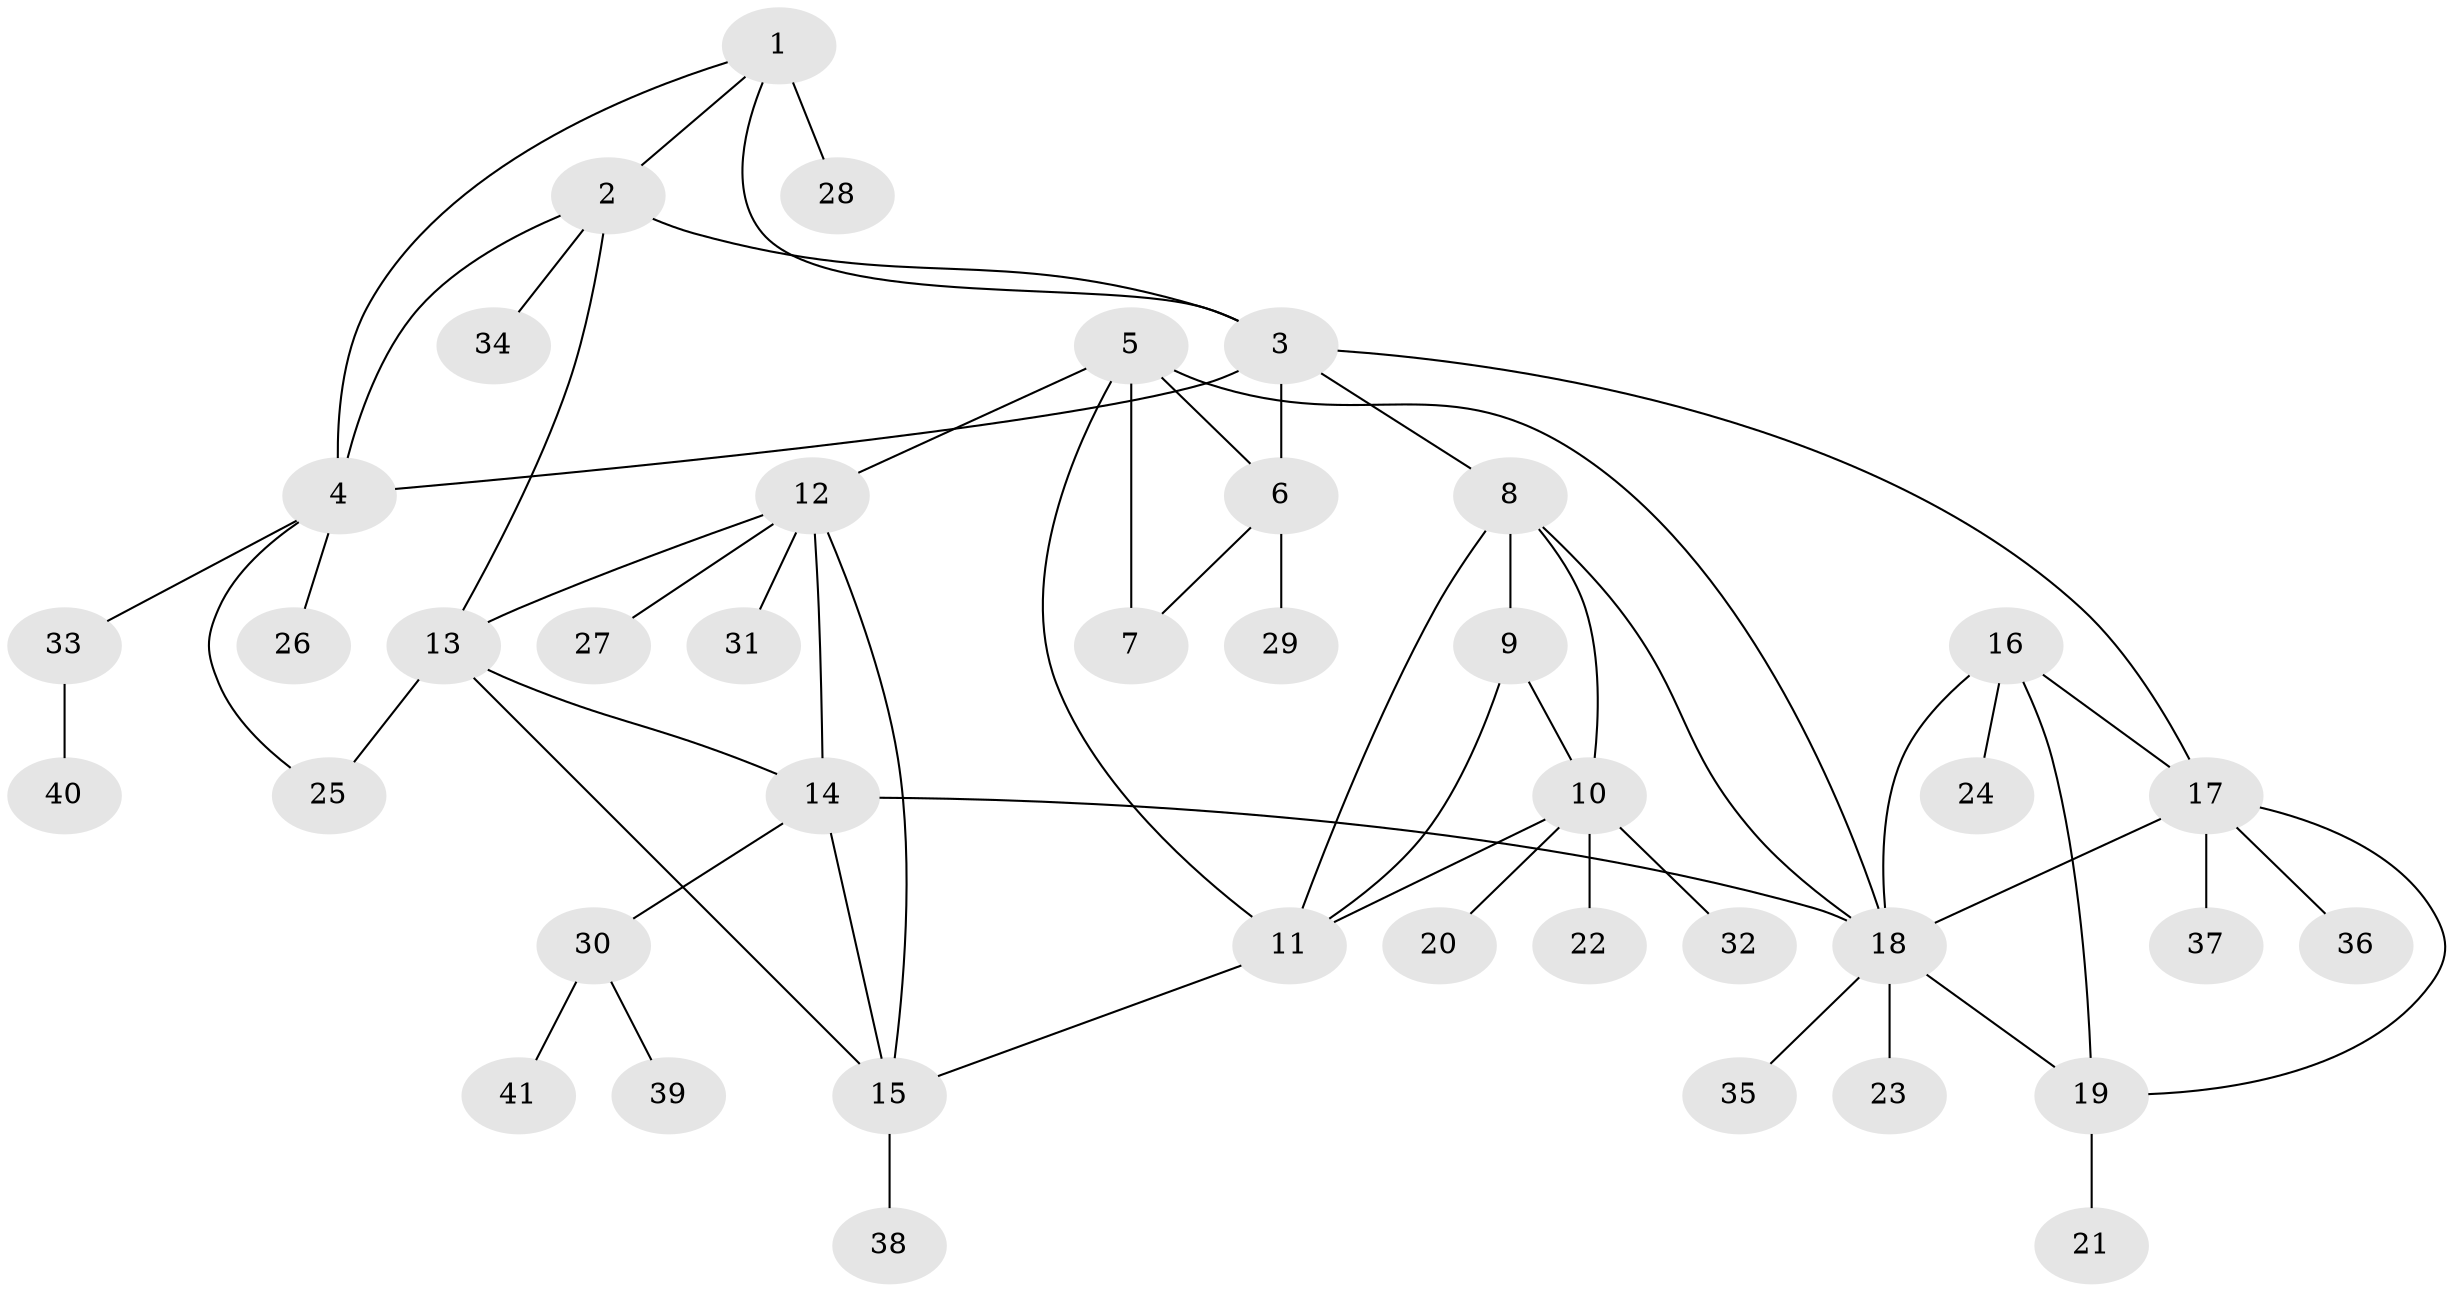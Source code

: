 // original degree distribution, {7: 0.04878048780487805, 5: 0.06097560975609756, 6: 0.06097560975609756, 9: 0.012195121951219513, 10: 0.012195121951219513, 4: 0.036585365853658534, 8: 0.012195121951219513, 12: 0.012195121951219513, 1: 0.5975609756097561, 2: 0.13414634146341464, 3: 0.012195121951219513}
// Generated by graph-tools (version 1.1) at 2025/37/03/09/25 02:37:15]
// undirected, 41 vertices, 60 edges
graph export_dot {
graph [start="1"]
  node [color=gray90,style=filled];
  1;
  2;
  3;
  4;
  5;
  6;
  7;
  8;
  9;
  10;
  11;
  12;
  13;
  14;
  15;
  16;
  17;
  18;
  19;
  20;
  21;
  22;
  23;
  24;
  25;
  26;
  27;
  28;
  29;
  30;
  31;
  32;
  33;
  34;
  35;
  36;
  37;
  38;
  39;
  40;
  41;
  1 -- 2 [weight=1.0];
  1 -- 3 [weight=1.0];
  1 -- 4 [weight=1.0];
  1 -- 28 [weight=3.0];
  2 -- 3 [weight=1.0];
  2 -- 4 [weight=1.0];
  2 -- 13 [weight=2.0];
  2 -- 34 [weight=1.0];
  3 -- 4 [weight=3.0];
  3 -- 6 [weight=2.0];
  3 -- 8 [weight=1.0];
  3 -- 17 [weight=1.0];
  4 -- 25 [weight=1.0];
  4 -- 26 [weight=1.0];
  4 -- 33 [weight=1.0];
  5 -- 6 [weight=2.0];
  5 -- 7 [weight=2.0];
  5 -- 11 [weight=1.0];
  5 -- 12 [weight=1.0];
  5 -- 18 [weight=1.0];
  6 -- 7 [weight=1.0];
  6 -- 29 [weight=4.0];
  8 -- 9 [weight=2.0];
  8 -- 10 [weight=1.0];
  8 -- 11 [weight=1.0];
  8 -- 18 [weight=1.0];
  9 -- 10 [weight=1.0];
  9 -- 11 [weight=1.0];
  10 -- 11 [weight=1.0];
  10 -- 20 [weight=2.0];
  10 -- 22 [weight=1.0];
  10 -- 32 [weight=1.0];
  11 -- 15 [weight=1.0];
  12 -- 13 [weight=1.0];
  12 -- 14 [weight=1.0];
  12 -- 15 [weight=1.0];
  12 -- 27 [weight=1.0];
  12 -- 31 [weight=1.0];
  13 -- 14 [weight=1.0];
  13 -- 15 [weight=1.0];
  13 -- 25 [weight=1.0];
  14 -- 15 [weight=1.0];
  14 -- 18 [weight=1.0];
  14 -- 30 [weight=1.0];
  15 -- 38 [weight=1.0];
  16 -- 17 [weight=1.0];
  16 -- 18 [weight=1.0];
  16 -- 19 [weight=1.0];
  16 -- 24 [weight=1.0];
  17 -- 18 [weight=1.0];
  17 -- 19 [weight=1.0];
  17 -- 36 [weight=1.0];
  17 -- 37 [weight=1.0];
  18 -- 19 [weight=1.0];
  18 -- 23 [weight=4.0];
  18 -- 35 [weight=1.0];
  19 -- 21 [weight=2.0];
  30 -- 39 [weight=1.0];
  30 -- 41 [weight=1.0];
  33 -- 40 [weight=1.0];
}
